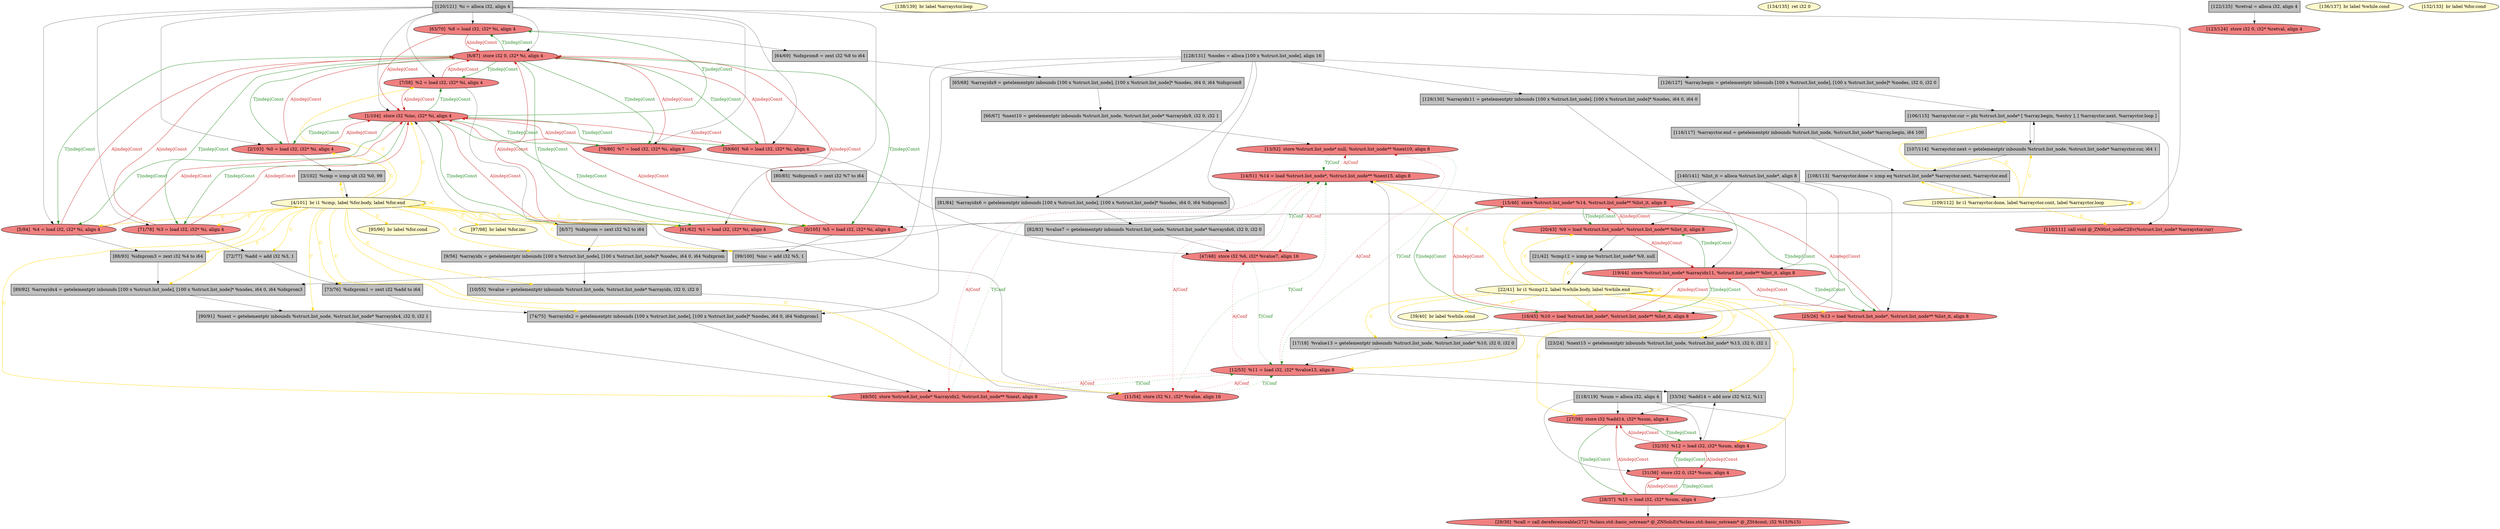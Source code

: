 
digraph G {


node152 [fillcolor=grey,label="[66/67]  %next10 = getelementptr inbounds %struct.list_node, %struct.list_node* %arrayidx9, i32 0, i32 1",shape=rectangle,style=filled ]
node156 [fillcolor=grey,label="[99/100]  %inc = add i32 %5, 1",shape=rectangle,style=filled ]
node151 [fillcolor=grey,label="[72/77]  %add = add i32 %3, 1",shape=rectangle,style=filled ]
node150 [fillcolor=lightcoral,label="[7/58]  %2 = load i32, i32* %i, align 4",shape=ellipse,style=filled ]
node148 [fillcolor=lightcoral,label="[110/111]  call void @_ZN9list_nodeC2Ev(%struct.list_node* %arrayctor.cur)",shape=ellipse,style=filled ]
node147 [fillcolor=grey,label="[107/114]  %arrayctor.next = getelementptr inbounds %struct.list_node, %struct.list_node* %arrayctor.cur, i64 1",shape=rectangle,style=filled ]
node146 [fillcolor=grey,label="[129/130]  %arrayidx11 = getelementptr inbounds [100 x %struct.list_node], [100 x %struct.list_node]* %nodes, i64 0, i64 0",shape=rectangle,style=filled ]
node145 [fillcolor=lightcoral,label="[14/51]  %14 = load %struct.list_node*, %struct.list_node** %next15, align 8",shape=ellipse,style=filled ]
node143 [fillcolor=lemonchiffon,label="[138/139]  br label %arrayctor.loop",shape=ellipse,style=filled ]
node142 [fillcolor=lightcoral,label="[32/35]  %12 = load i32, i32* %sum, align 4",shape=ellipse,style=filled ]
node141 [fillcolor=grey,label="[108/113]  %arrayctor.done = icmp eq %struct.list_node* %arrayctor.next, %arrayctor.end",shape=rectangle,style=filled ]
node140 [fillcolor=lemonchiffon,label="[95/96]  br label %for.cond",shape=ellipse,style=filled ]
node139 [fillcolor=lightcoral,label="[59/60]  %6 = load i32, i32* %i, align 4",shape=ellipse,style=filled ]
node137 [fillcolor=lightcoral,label="[19/44]  store %struct.list_node* %arrayidx11, %struct.list_node** %list_it, align 8",shape=ellipse,style=filled ]
node136 [fillcolor=grey,label="[17/18]  %value13 = getelementptr inbounds %struct.list_node, %struct.list_node* %10, i32 0, i32 0",shape=rectangle,style=filled ]
node135 [fillcolor=lightcoral,label="[47/48]  store i32 %6, i32* %value7, align 16",shape=ellipse,style=filled ]
node133 [fillcolor=grey,label="[33/34]  %add14 = add nsw i32 %12, %11",shape=rectangle,style=filled ]
node149 [fillcolor=lightcoral,label="[11/54]  store i32 %1, i32* %value, align 16",shape=ellipse,style=filled ]
node131 [fillcolor=lightcoral,label="[28/37]  %15 = load i32, i32* %sum, align 4",shape=ellipse,style=filled ]
node130 [fillcolor=lightcoral,label="[29/30]  %call = call dereferenceable(272) %class.std::basic_ostream* @_ZNSolsEi(%class.std::basic_ostream* @_ZSt4cout, i32 %15)%15)",shape=ellipse,style=filled ]
node129 [fillcolor=grey,label="[64/69]  %idxprom8 = zext i32 %8 to i64",shape=rectangle,style=filled ]
node128 [fillcolor=grey,label="[23/24]  %next15 = getelementptr inbounds %struct.list_node, %struct.list_node* %13, i32 0, i32 1",shape=rectangle,style=filled ]
node125 [fillcolor=lemonchiffon,label="[134/135]  ret i32 0",shape=ellipse,style=filled ]
node124 [fillcolor=grey,label="[65/68]  %arrayidx9 = getelementptr inbounds [100 x %struct.list_node], [100 x %struct.list_node]* %nodes, i64 0, i64 %idxprom8",shape=rectangle,style=filled ]
node154 [fillcolor=grey,label="[81/84]  %arrayidx6 = getelementptr inbounds [100 x %struct.list_node], [100 x %struct.list_node]* %nodes, i64 0, i64 %idxprom5",shape=rectangle,style=filled ]
node101 [fillcolor=lightcoral,label="[12/53]  %11 = load i32, i32* %value13, align 8",shape=ellipse,style=filled ]
node98 [fillcolor=grey,label="[9/56]  %arrayidx = getelementptr inbounds [100 x %struct.list_node], [100 x %struct.list_node]* %nodes, i64 0, i64 %idxprom",shape=rectangle,style=filled ]
node95 [fillcolor=lemonchiffon,label="[39/40]  br label %while.cond",shape=ellipse,style=filled ]
node103 [fillcolor=grey,label="[8/57]  %idxprom = zext i32 %2 to i64",shape=rectangle,style=filled ]
node112 [fillcolor=grey,label="[118/119]  %sum = alloca i32, align 4",shape=rectangle,style=filled ]
node121 [fillcolor=grey,label="[128/131]  %nodes = alloca [100 x %struct.list_node], align 16",shape=rectangle,style=filled ]
node127 [fillcolor=lightcoral,label="[31/36]  store i32 0, i32* %sum, align 4",shape=ellipse,style=filled ]
node96 [fillcolor=grey,label="[10/55]  %value = getelementptr inbounds %struct.list_node, %struct.list_node* %arrayidx, i32 0, i32 0",shape=rectangle,style=filled ]
node100 [fillcolor=lightcoral,label="[5/94]  %4 = load i32, i32* %i, align 4",shape=ellipse,style=filled ]
node134 [fillcolor=lightcoral,label="[20/43]  %9 = load %struct.list_node*, %struct.list_node** %list_it, align 8",shape=ellipse,style=filled ]
node122 [fillcolor=lightcoral,label="[63/70]  %8 = load i32, i32* %i, align 4",shape=ellipse,style=filled ]
node89 [fillcolor=grey,label="[106/115]  %arrayctor.cur = phi %struct.list_node* [ %array.begin, %entry ], [ %arrayctor.next, %arrayctor.loop ]",shape=rectangle,style=filled ]
node116 [fillcolor=grey,label="[122/125]  %retval = alloca i32, align 4",shape=rectangle,style=filled ]
node119 [fillcolor=lightcoral,label="[49/50]  store %struct.list_node* %arrayidx2, %struct.list_node** %next, align 8",shape=ellipse,style=filled ]
node126 [fillcolor=lightcoral,label="[27/38]  store i32 %add14, i32* %sum, align 4",shape=ellipse,style=filled ]
node92 [fillcolor=grey,label="[82/83]  %value7 = getelementptr inbounds %struct.list_node, %struct.list_node* %arrayidx6, i32 0, i32 0",shape=rectangle,style=filled ]
node132 [fillcolor=lemonchiffon,label="[136/137]  br label %while.cond",shape=ellipse,style=filled ]
node104 [fillcolor=lightcoral,label="[61/62]  %1 = load i32, i32* %i, align 4",shape=ellipse,style=filled ]
node144 [fillcolor=lightcoral,label="[123/124]  store i32 0, i32* %retval, align 4",shape=ellipse,style=filled ]
node87 [fillcolor=lemonchiffon,label="[97/98]  br label %for.inc",shape=ellipse,style=filled ]
node105 [fillcolor=lightcoral,label="[2/103]  %0 = load i32, i32* %i, align 4",shape=ellipse,style=filled ]
node94 [fillcolor=grey,label="[73/76]  %idxprom1 = zext i32 %add to i64",shape=rectangle,style=filled ]
node155 [fillcolor=grey,label="[140/141]  %list_it = alloca %struct.list_node*, align 8",shape=rectangle,style=filled ]
node118 [fillcolor=lemonchiffon,label="[22/41]  br i1 %cmp12, label %while.body, label %while.end",shape=ellipse,style=filled ]
node138 [fillcolor=lightcoral,label="[79/86]  %7 = load i32, i32* %i, align 4",shape=ellipse,style=filled ]
node123 [fillcolor=lemonchiffon,label="[132/133]  br label %for.cond",shape=ellipse,style=filled ]
node86 [fillcolor=lightcoral,label="[0/105]  %5 = load i32, i32* %i, align 4",shape=ellipse,style=filled ]
node90 [fillcolor=grey,label="[74/75]  %arrayidx2 = getelementptr inbounds [100 x %struct.list_node], [100 x %struct.list_node]* %nodes, i64 0, i64 %idxprom1",shape=rectangle,style=filled ]
node102 [fillcolor=lightcoral,label="[71/78]  %3 = load i32, i32* %i, align 4",shape=ellipse,style=filled ]
node106 [fillcolor=grey,label="[89/92]  %arrayidx4 = getelementptr inbounds [100 x %struct.list_node], [100 x %struct.list_node]* %nodes, i64 0, i64 %idxprom3",shape=rectangle,style=filled ]
node113 [fillcolor=grey,label="[120/121]  %i = alloca i32, align 4",shape=rectangle,style=filled ]
node120 [fillcolor=grey,label="[80/85]  %idxprom5 = zext i32 %7 to i64",shape=rectangle,style=filled ]
node117 [fillcolor=grey,label="[126/127]  %array.begin = getelementptr inbounds [100 x %struct.list_node], [100 x %struct.list_node]* %nodes, i32 0, i32 0",shape=rectangle,style=filled ]
node97 [fillcolor=lightcoral,label="[25/26]  %13 = load %struct.list_node*, %struct.list_node** %list_it, align 8",shape=ellipse,style=filled ]
node91 [fillcolor=grey,label="[3/102]  %cmp = icmp ult i32 %0, 99",shape=rectangle,style=filled ]
node107 [fillcolor=lightcoral,label="[13/52]  store %struct.list_node* null, %struct.list_node** %next10, align 8",shape=ellipse,style=filled ]
node108 [fillcolor=lemonchiffon,label="[4/101]  br i1 %cmp, label %for.body, label %for.end",shape=ellipse,style=filled ]
node153 [fillcolor=lightcoral,label="[6/87]  store i32 0, i32* %i, align 4",shape=ellipse,style=filled ]
node109 [fillcolor=grey,label="[116/117]  %arrayctor.end = getelementptr inbounds %struct.list_node, %struct.list_node* %array.begin, i64 100",shape=rectangle,style=filled ]
node93 [fillcolor=lightcoral,label="[16/45]  %10 = load %struct.list_node*, %struct.list_node** %list_it, align 8",shape=ellipse,style=filled ]
node88 [fillcolor=grey,label="[90/91]  %next = getelementptr inbounds %struct.list_node, %struct.list_node* %arrayidx4, i32 0, i32 1",shape=rectangle,style=filled ]
node114 [fillcolor=lightcoral,label="[1/104]  store i32 %inc, i32* %i, align 4",shape=ellipse,style=filled ]
node110 [fillcolor=grey,label="[88/93]  %idxprom3 = zext i32 %4 to i64",shape=rectangle,style=filled ]
node99 [fillcolor=grey,label="[21/42]  %cmp12 = icmp ne %struct.list_node* %9, null",shape=rectangle,style=filled ]
node111 [fillcolor=lightcoral,label="[15/46]  store %struct.list_node* %14, %struct.list_node** %list_it, align 8",shape=ellipse,style=filled ]
node115 [fillcolor=lemonchiffon,label="[109/112]  br i1 %arrayctor.done, label %arrayctor.cont, label %arrayctor.loop",shape=ellipse,style=filled ]

node108->node86 [style=solid,color=gold,label="C",penwidth=1.0,fontcolor=gold ]
node118->node118 [style=solid,color=gold,label="C",penwidth=1.0,fontcolor=gold ]
node118->node134 [style=solid,color=gold,label="C",penwidth=1.0,fontcolor=gold ]
node126->node131 [style=solid,color=forestgreen,label="T|indep|Const",penwidth=1.0,fontcolor=forestgreen ]
node108->node87 [style=solid,color=gold,label="C",penwidth=1.0,fontcolor=gold ]
node108->node119 [style=solid,color=gold,label="C",penwidth=1.0,fontcolor=gold ]
node108->node90 [style=solid,color=gold,label="C",penwidth=1.0,fontcolor=gold ]
node92->node135 [style=solid,color=black,label="",penwidth=0.5,fontcolor=black ]
node119->node145 [style=dotted,color=forestgreen,label="T|Conf",penwidth=1.0,fontcolor=forestgreen ]
node149->node145 [style=dotted,color=forestgreen,label="T|Conf",penwidth=1.0,fontcolor=forestgreen ]
node145->node149 [style=dotted,color=firebrick3,label="A|Conf",penwidth=1.0,fontcolor=firebrick3 ]
node108->node98 [style=solid,color=gold,label="C",penwidth=1.0,fontcolor=gold ]
node138->node153 [style=solid,color=firebrick3,label="A|indep|Const",penwidth=1.0,fontcolor=firebrick3 ]
node94->node90 [style=solid,color=black,label="",penwidth=0.5,fontcolor=black ]
node104->node153 [style=solid,color=firebrick3,label="A|indep|Const",penwidth=1.0,fontcolor=firebrick3 ]
node108->node110 [style=solid,color=gold,label="C",penwidth=1.0,fontcolor=gold ]
node121->node146 [style=solid,color=black,label="",penwidth=0.5,fontcolor=black ]
node118->node142 [style=solid,color=gold,label="C",penwidth=1.0,fontcolor=gold ]
node145->node111 [style=solid,color=black,label="",penwidth=0.5,fontcolor=black ]
node121->node124 [style=solid,color=black,label="",penwidth=0.5,fontcolor=black ]
node102->node151 [style=solid,color=black,label="",penwidth=0.5,fontcolor=black ]
node121->node117 [style=solid,color=black,label="",penwidth=0.5,fontcolor=black ]
node108->node150 [style=solid,color=gold,label="C",penwidth=1.0,fontcolor=gold ]
node97->node128 [style=solid,color=black,label="",penwidth=0.5,fontcolor=black ]
node129->node124 [style=solid,color=black,label="",penwidth=0.5,fontcolor=black ]
node112->node142 [style=solid,color=black,label="",penwidth=0.5,fontcolor=black ]
node153->node104 [style=solid,color=forestgreen,label="T|indep|Const",penwidth=1.0,fontcolor=forestgreen ]
node119->node101 [style=dotted,color=forestgreen,label="T|Conf",penwidth=1.0,fontcolor=forestgreen ]
node124->node152 [style=solid,color=black,label="",penwidth=0.5,fontcolor=black ]
node113->node153 [style=solid,color=black,label="",penwidth=0.5,fontcolor=black ]
node150->node153 [style=solid,color=firebrick3,label="A|indep|Const",penwidth=1.0,fontcolor=firebrick3 ]
node121->node106 [style=solid,color=black,label="",penwidth=0.5,fontcolor=black ]
node150->node114 [style=solid,color=firebrick3,label="A|indep|Const",penwidth=1.0,fontcolor=firebrick3 ]
node136->node101 [style=solid,color=black,label="",penwidth=0.5,fontcolor=black ]
node155->node137 [style=solid,color=black,label="",penwidth=0.5,fontcolor=black ]
node114->node86 [style=solid,color=forestgreen,label="T|indep|Const",penwidth=1.0,fontcolor=forestgreen ]
node135->node101 [style=dotted,color=forestgreen,label="T|Conf",penwidth=1.0,fontcolor=forestgreen ]
node121->node154 [style=solid,color=black,label="",penwidth=0.5,fontcolor=black ]
node139->node114 [style=solid,color=firebrick3,label="A|indep|Const",penwidth=1.0,fontcolor=firebrick3 ]
node153->node139 [style=solid,color=forestgreen,label="T|indep|Const",penwidth=1.0,fontcolor=forestgreen ]
node127->node131 [style=solid,color=forestgreen,label="T|indep|Const",penwidth=1.0,fontcolor=forestgreen ]
node105->node153 [style=solid,color=firebrick3,label="A|indep|Const",penwidth=1.0,fontcolor=firebrick3 ]
node147->node141 [style=solid,color=black,label="",penwidth=0.5,fontcolor=black ]
node118->node128 [style=solid,color=gold,label="C",penwidth=1.0,fontcolor=gold ]
node108->node96 [style=solid,color=gold,label="C",penwidth=1.0,fontcolor=gold ]
node110->node106 [style=solid,color=black,label="",penwidth=0.5,fontcolor=black ]
node122->node129 [style=solid,color=black,label="",penwidth=0.5,fontcolor=black ]
node108->node149 [style=solid,color=gold,label="C",penwidth=1.0,fontcolor=gold ]
node142->node133 [style=solid,color=black,label="",penwidth=0.5,fontcolor=black ]
node108->node88 [style=solid,color=gold,label="C",penwidth=1.0,fontcolor=gold ]
node141->node115 [style=solid,color=black,label="",penwidth=0.5,fontcolor=black ]
node115->node148 [style=solid,color=gold,label="C",penwidth=1.0,fontcolor=gold ]
node100->node114 [style=solid,color=firebrick3,label="A|indep|Const",penwidth=1.0,fontcolor=firebrick3 ]
node88->node119 [style=solid,color=black,label="",penwidth=0.5,fontcolor=black ]
node118->node93 [style=solid,color=gold,label="C",penwidth=1.0,fontcolor=gold ]
node118->node136 [style=solid,color=gold,label="C",penwidth=1.0,fontcolor=gold ]
node108->node151 [style=solid,color=gold,label="C",penwidth=1.0,fontcolor=gold ]
node112->node127 [style=solid,color=black,label="",penwidth=0.5,fontcolor=black ]
node134->node99 [style=solid,color=black,label="",penwidth=0.5,fontcolor=black ]
node113->node102 [style=solid,color=black,label="",penwidth=0.5,fontcolor=black ]
node93->node136 [style=solid,color=black,label="",penwidth=0.5,fontcolor=black ]
node127->node142 [style=solid,color=forestgreen,label="T|indep|Const",penwidth=1.0,fontcolor=forestgreen ]
node118->node101 [style=solid,color=gold,label="C",penwidth=1.0,fontcolor=gold ]
node96->node149 [style=solid,color=black,label="",penwidth=0.5,fontcolor=black ]
node118->node111 [style=solid,color=gold,label="C",penwidth=1.0,fontcolor=gold ]
node115->node89 [style=solid,color=gold,label="C",penwidth=1.0,fontcolor=gold ]
node114->node138 [style=solid,color=forestgreen,label="T|indep|Const",penwidth=1.0,fontcolor=forestgreen ]
node111->node134 [style=solid,color=forestgreen,label="T|indep|Const",penwidth=1.0,fontcolor=forestgreen ]
node122->node114 [style=solid,color=firebrick3,label="A|indep|Const",penwidth=1.0,fontcolor=firebrick3 ]
node108->node94 [style=solid,color=gold,label="C",penwidth=1.0,fontcolor=gold ]
node133->node126 [style=solid,color=black,label="",penwidth=0.5,fontcolor=black ]
node112->node126 [style=solid,color=black,label="",penwidth=0.5,fontcolor=black ]
node108->node105 [style=solid,color=gold,label="C",penwidth=1.0,fontcolor=gold ]
node113->node86 [style=solid,color=black,label="",penwidth=0.5,fontcolor=black ]
node153->node122 [style=solid,color=forestgreen,label="T|indep|Const",penwidth=1.0,fontcolor=forestgreen ]
node108->node102 [style=solid,color=gold,label="C",penwidth=1.0,fontcolor=gold ]
node146->node137 [style=solid,color=black,label="",penwidth=0.5,fontcolor=black ]
node153->node150 [style=solid,color=forestgreen,label="T|indep|Const",penwidth=1.0,fontcolor=forestgreen ]
node113->node122 [style=solid,color=black,label="",penwidth=0.5,fontcolor=black ]
node102->node153 [style=solid,color=firebrick3,label="A|indep|Const",penwidth=1.0,fontcolor=firebrick3 ]
node118->node133 [style=solid,color=gold,label="C",penwidth=1.0,fontcolor=gold ]
node118->node145 [style=solid,color=gold,label="C",penwidth=1.0,fontcolor=gold ]
node145->node107 [style=dotted,color=firebrick3,label="A|Conf",penwidth=1.0,fontcolor=firebrick3 ]
node101->node149 [style=dotted,color=firebrick3,label="A|Conf",penwidth=1.0,fontcolor=firebrick3 ]
node131->node126 [style=solid,color=firebrick3,label="A|indep|Const",penwidth=1.0,fontcolor=firebrick3 ]
node93->node111 [style=solid,color=firebrick3,label="A|indep|Const",penwidth=1.0,fontcolor=firebrick3 ]
node139->node135 [style=solid,color=black,label="",penwidth=0.5,fontcolor=black ]
node131->node130 [style=solid,color=black,label="",penwidth=0.5,fontcolor=black ]
node153->node102 [style=solid,color=forestgreen,label="T|indep|Const",penwidth=1.0,fontcolor=forestgreen ]
node107->node101 [style=dotted,color=forestgreen,label="T|Conf",penwidth=1.0,fontcolor=forestgreen ]
node115->node141 [style=solid,color=gold,label="C",penwidth=1.0,fontcolor=gold ]
node109->node141 [style=solid,color=black,label="",penwidth=0.5,fontcolor=black ]
node145->node135 [style=dotted,color=firebrick3,label="A|Conf",penwidth=1.0,fontcolor=firebrick3 ]
node108->node100 [style=solid,color=gold,label="C",penwidth=1.0,fontcolor=gold ]
node111->node93 [style=solid,color=forestgreen,label="T|indep|Const",penwidth=1.0,fontcolor=forestgreen ]
node90->node119 [style=solid,color=black,label="",penwidth=0.5,fontcolor=black ]
node97->node111 [style=solid,color=firebrick3,label="A|indep|Const",penwidth=1.0,fontcolor=firebrick3 ]
node137->node134 [style=solid,color=forestgreen,label="T|indep|Const",penwidth=1.0,fontcolor=forestgreen ]
node118->node126 [style=solid,color=gold,label="C",penwidth=1.0,fontcolor=gold ]
node139->node153 [style=solid,color=firebrick3,label="A|indep|Const",penwidth=1.0,fontcolor=firebrick3 ]
node121->node98 [style=solid,color=black,label="",penwidth=0.5,fontcolor=black ]
node155->node134 [style=solid,color=black,label="",penwidth=0.5,fontcolor=black ]
node107->node145 [style=dotted,color=forestgreen,label="T|Conf",penwidth=1.0,fontcolor=forestgreen ]
node138->node114 [style=solid,color=firebrick3,label="A|indep|Const",penwidth=1.0,fontcolor=firebrick3 ]
node114->node100 [style=solid,color=forestgreen,label="T|indep|Const",penwidth=1.0,fontcolor=forestgreen ]
node117->node89 [style=solid,color=black,label="",penwidth=0.5,fontcolor=black ]
node118->node97 [style=solid,color=gold,label="C",penwidth=1.0,fontcolor=gold ]
node113->node138 [style=solid,color=black,label="",penwidth=0.5,fontcolor=black ]
node131->node127 [style=solid,color=firebrick3,label="A|indep|Const",penwidth=1.0,fontcolor=firebrick3 ]
node108->node106 [style=solid,color=gold,label="C",penwidth=1.0,fontcolor=gold ]
node120->node154 [style=solid,color=black,label="",penwidth=0.5,fontcolor=black ]
node113->node114 [style=solid,color=black,label="",penwidth=0.5,fontcolor=black ]
node108->node91 [style=solid,color=gold,label="C",penwidth=1.0,fontcolor=gold ]
node115->node115 [style=solid,color=gold,label="C",penwidth=1.0,fontcolor=gold ]
node91->node108 [style=solid,color=black,label="",penwidth=0.5,fontcolor=black ]
node89->node148 [style=solid,color=black,label="",penwidth=0.5,fontcolor=black ]
node155->node93 [style=solid,color=black,label="",penwidth=0.5,fontcolor=black ]
node100->node110 [style=solid,color=black,label="",penwidth=0.5,fontcolor=black ]
node108->node140 [style=solid,color=gold,label="C",penwidth=1.0,fontcolor=gold ]
node128->node145 [style=solid,color=black,label="",penwidth=0.5,fontcolor=black ]
node114->node122 [style=solid,color=forestgreen,label="T|indep|Const",penwidth=1.0,fontcolor=forestgreen ]
node142->node126 [style=solid,color=firebrick3,label="A|indep|Const",penwidth=1.0,fontcolor=firebrick3 ]
node118->node95 [style=solid,color=gold,label="C",penwidth=1.0,fontcolor=gold ]
node86->node153 [style=solid,color=firebrick3,label="A|indep|Const",penwidth=1.0,fontcolor=firebrick3 ]
node108->node108 [style=solid,color=gold,label="C",penwidth=1.0,fontcolor=gold ]
node116->node144 [style=solid,color=black,label="",penwidth=0.5,fontcolor=black ]
node114->node150 [style=solid,color=forestgreen,label="T|indep|Const",penwidth=1.0,fontcolor=forestgreen ]
node105->node91 [style=solid,color=black,label="",penwidth=0.5,fontcolor=black ]
node111->node97 [style=solid,color=forestgreen,label="T|indep|Const",penwidth=1.0,fontcolor=forestgreen ]
node89->node147 [style=solid,color=black,label="",penwidth=0.5,fontcolor=black ]
node155->node111 [style=solid,color=black,label="",penwidth=0.5,fontcolor=black ]
node149->node101 [style=dotted,color=forestgreen,label="T|Conf",penwidth=1.0,fontcolor=forestgreen ]
node151->node94 [style=solid,color=black,label="",penwidth=0.5,fontcolor=black ]
node113->node150 [style=solid,color=black,label="",penwidth=0.5,fontcolor=black ]
node112->node131 [style=solid,color=black,label="",penwidth=0.5,fontcolor=black ]
node101->node133 [style=solid,color=black,label="",penwidth=0.5,fontcolor=black ]
node113->node105 [style=solid,color=black,label="",penwidth=0.5,fontcolor=black ]
node137->node97 [style=solid,color=forestgreen,label="T|indep|Const",penwidth=1.0,fontcolor=forestgreen ]
node113->node104 [style=solid,color=black,label="",penwidth=0.5,fontcolor=black ]
node101->node135 [style=dotted,color=firebrick3,label="A|Conf",penwidth=1.0,fontcolor=firebrick3 ]
node86->node156 [style=solid,color=black,label="",penwidth=0.5,fontcolor=black ]
node115->node147 [style=solid,color=gold,label="C",penwidth=1.0,fontcolor=gold ]
node103->node98 [style=solid,color=black,label="",penwidth=0.5,fontcolor=black ]
node147->node89 [style=solid,color=black,label="",penwidth=0.5,fontcolor=black ]
node121->node90 [style=solid,color=black,label="",penwidth=0.5,fontcolor=black ]
node117->node109 [style=solid,color=black,label="",penwidth=0.5,fontcolor=black ]
node150->node103 [style=solid,color=black,label="",penwidth=0.5,fontcolor=black ]
node113->node100 [style=solid,color=black,label="",penwidth=0.5,fontcolor=black ]
node101->node107 [style=dotted,color=firebrick3,label="A|Conf",penwidth=1.0,fontcolor=firebrick3 ]
node156->node114 [style=solid,color=black,label="",penwidth=0.5,fontcolor=black ]
node114->node105 [style=solid,color=forestgreen,label="T|indep|Const",penwidth=1.0,fontcolor=forestgreen ]
node114->node139 [style=solid,color=forestgreen,label="T|indep|Const",penwidth=1.0,fontcolor=forestgreen ]
node113->node139 [style=solid,color=black,label="",penwidth=0.5,fontcolor=black ]
node134->node111 [style=solid,color=firebrick3,label="A|indep|Const",penwidth=1.0,fontcolor=firebrick3 ]
node93->node137 [style=solid,color=firebrick3,label="A|indep|Const",penwidth=1.0,fontcolor=firebrick3 ]
node106->node88 [style=solid,color=black,label="",penwidth=0.5,fontcolor=black ]
node114->node102 [style=solid,color=forestgreen,label="T|indep|Const",penwidth=1.0,fontcolor=forestgreen ]
node99->node118 [style=solid,color=black,label="",penwidth=0.5,fontcolor=black ]
node118->node99 [style=solid,color=gold,label="C",penwidth=1.0,fontcolor=gold ]
node154->node92 [style=solid,color=black,label="",penwidth=0.5,fontcolor=black ]
node108->node103 [style=solid,color=gold,label="C",penwidth=1.0,fontcolor=gold ]
node142->node127 [style=solid,color=firebrick3,label="A|indep|Const",penwidth=1.0,fontcolor=firebrick3 ]
node122->node153 [style=solid,color=firebrick3,label="A|indep|Const",penwidth=1.0,fontcolor=firebrick3 ]
node137->node93 [style=solid,color=forestgreen,label="T|indep|Const",penwidth=1.0,fontcolor=forestgreen ]
node134->node137 [style=solid,color=firebrick3,label="A|indep|Const",penwidth=1.0,fontcolor=firebrick3 ]
node153->node86 [style=solid,color=forestgreen,label="T|indep|Const",penwidth=1.0,fontcolor=forestgreen ]
node108->node114 [style=solid,color=gold,label="C",penwidth=1.0,fontcolor=gold ]
node153->node138 [style=solid,color=forestgreen,label="T|indep|Const",penwidth=1.0,fontcolor=forestgreen ]
node155->node97 [style=solid,color=black,label="",penwidth=0.5,fontcolor=black ]
node105->node114 [style=solid,color=firebrick3,label="A|indep|Const",penwidth=1.0,fontcolor=firebrick3 ]
node98->node96 [style=solid,color=black,label="",penwidth=0.5,fontcolor=black ]
node102->node114 [style=solid,color=firebrick3,label="A|indep|Const",penwidth=1.0,fontcolor=firebrick3 ]
node104->node114 [style=solid,color=firebrick3,label="A|indep|Const",penwidth=1.0,fontcolor=firebrick3 ]
node114->node104 [style=solid,color=forestgreen,label="T|indep|Const",penwidth=1.0,fontcolor=forestgreen ]
node126->node142 [style=solid,color=forestgreen,label="T|indep|Const",penwidth=1.0,fontcolor=forestgreen ]
node97->node137 [style=solid,color=firebrick3,label="A|indep|Const",penwidth=1.0,fontcolor=firebrick3 ]
node104->node149 [style=solid,color=black,label="",penwidth=0.5,fontcolor=black ]
node108->node104 [style=solid,color=gold,label="C",penwidth=1.0,fontcolor=gold ]
node101->node119 [style=dotted,color=firebrick3,label="A|Conf",penwidth=1.0,fontcolor=firebrick3 ]
node108->node156 [style=solid,color=gold,label="C",penwidth=1.0,fontcolor=gold ]
node153->node105 [style=solid,color=forestgreen,label="T|indep|Const",penwidth=1.0,fontcolor=forestgreen ]
node135->node145 [style=dotted,color=forestgreen,label="T|Conf",penwidth=1.0,fontcolor=forestgreen ]
node152->node107 [style=solid,color=black,label="",penwidth=0.5,fontcolor=black ]
node153->node100 [style=solid,color=forestgreen,label="T|indep|Const",penwidth=1.0,fontcolor=forestgreen ]
node100->node153 [style=solid,color=firebrick3,label="A|indep|Const",penwidth=1.0,fontcolor=firebrick3 ]
node145->node119 [style=dotted,color=firebrick3,label="A|Conf",penwidth=1.0,fontcolor=firebrick3 ]
node138->node120 [style=solid,color=black,label="",penwidth=0.5,fontcolor=black ]
node86->node114 [style=solid,color=firebrick3,label="A|indep|Const",penwidth=1.0,fontcolor=firebrick3 ]


}
